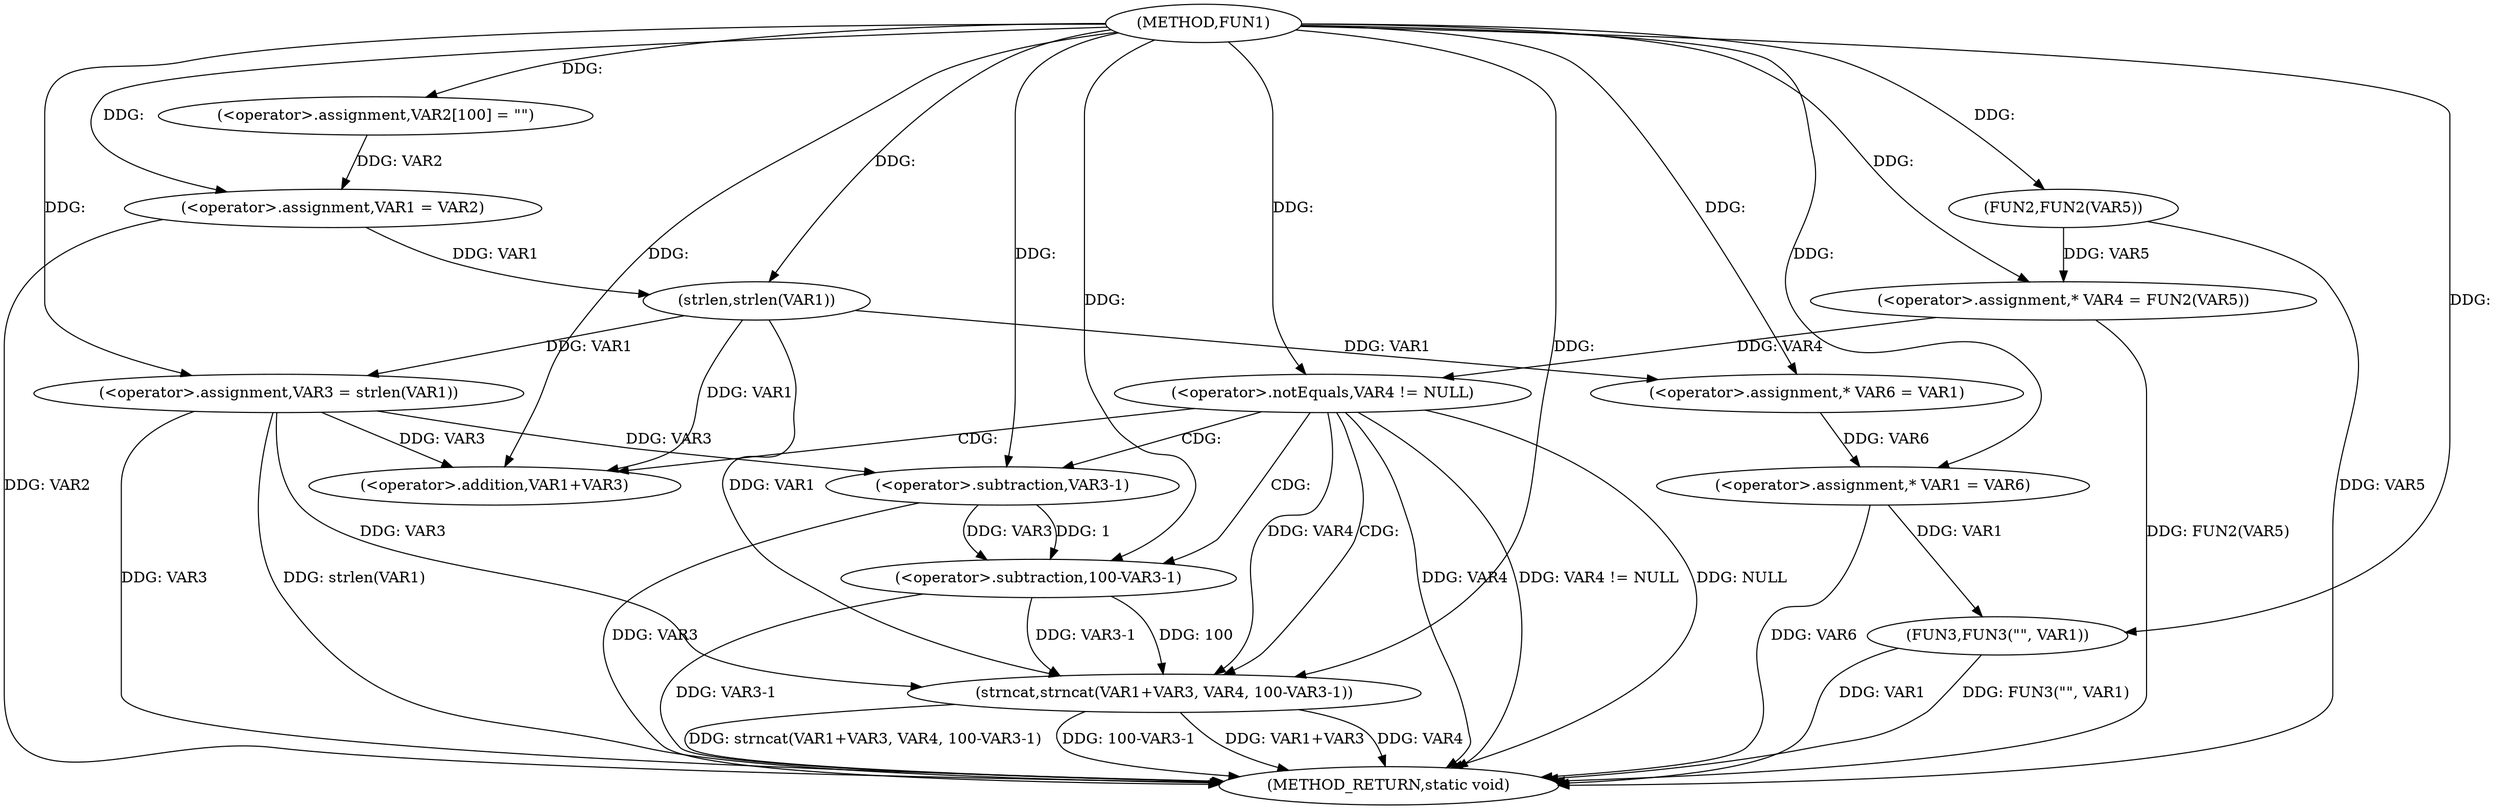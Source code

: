 digraph FUN1 {  
"1000100" [label = "(METHOD,FUN1)" ]
"1000148" [label = "(METHOD_RETURN,static void)" ]
"1000104" [label = "(<operator>.assignment,VAR2[100] = \"\")" ]
"1000107" [label = "(<operator>.assignment,VAR1 = VAR2)" ]
"1000112" [label = "(<operator>.assignment,VAR3 = strlen(VAR1))" ]
"1000114" [label = "(strlen,strlen(VAR1))" ]
"1000117" [label = "(<operator>.assignment,* VAR4 = FUN2(VAR5))" ]
"1000119" [label = "(FUN2,FUN2(VAR5))" ]
"1000122" [label = "(<operator>.notEquals,VAR4 != NULL)" ]
"1000126" [label = "(strncat,strncat(VAR1+VAR3, VAR4, 100-VAR3-1))" ]
"1000127" [label = "(<operator>.addition,VAR1+VAR3)" ]
"1000131" [label = "(<operator>.subtraction,100-VAR3-1)" ]
"1000133" [label = "(<operator>.subtraction,VAR3-1)" ]
"1000138" [label = "(<operator>.assignment,* VAR6 = VAR1)" ]
"1000142" [label = "(<operator>.assignment,* VAR1 = VAR6)" ]
"1000145" [label = "(FUN3,FUN3(\"\", VAR1))" ]
  "1000112" -> "1000148"  [ label = "DDG: strlen(VAR1)"] 
  "1000122" -> "1000148"  [ label = "DDG: VAR4"] 
  "1000126" -> "1000148"  [ label = "DDG: VAR1+VAR3"] 
  "1000117" -> "1000148"  [ label = "DDG: FUN2(VAR5)"] 
  "1000145" -> "1000148"  [ label = "DDG: VAR1"] 
  "1000107" -> "1000148"  [ label = "DDG: VAR2"] 
  "1000126" -> "1000148"  [ label = "DDG: VAR4"] 
  "1000126" -> "1000148"  [ label = "DDG: strncat(VAR1+VAR3, VAR4, 100-VAR3-1)"] 
  "1000142" -> "1000148"  [ label = "DDG: VAR6"] 
  "1000133" -> "1000148"  [ label = "DDG: VAR3"] 
  "1000131" -> "1000148"  [ label = "DDG: VAR3-1"] 
  "1000112" -> "1000148"  [ label = "DDG: VAR3"] 
  "1000119" -> "1000148"  [ label = "DDG: VAR5"] 
  "1000122" -> "1000148"  [ label = "DDG: VAR4 != NULL"] 
  "1000145" -> "1000148"  [ label = "DDG: FUN3(\"\", VAR1)"] 
  "1000126" -> "1000148"  [ label = "DDG: 100-VAR3-1"] 
  "1000122" -> "1000148"  [ label = "DDG: NULL"] 
  "1000100" -> "1000104"  [ label = "DDG: "] 
  "1000104" -> "1000107"  [ label = "DDG: VAR2"] 
  "1000100" -> "1000107"  [ label = "DDG: "] 
  "1000114" -> "1000112"  [ label = "DDG: VAR1"] 
  "1000100" -> "1000112"  [ label = "DDG: "] 
  "1000107" -> "1000114"  [ label = "DDG: VAR1"] 
  "1000100" -> "1000114"  [ label = "DDG: "] 
  "1000119" -> "1000117"  [ label = "DDG: VAR5"] 
  "1000100" -> "1000117"  [ label = "DDG: "] 
  "1000100" -> "1000119"  [ label = "DDG: "] 
  "1000117" -> "1000122"  [ label = "DDG: VAR4"] 
  "1000100" -> "1000122"  [ label = "DDG: "] 
  "1000114" -> "1000126"  [ label = "DDG: VAR1"] 
  "1000100" -> "1000126"  [ label = "DDG: "] 
  "1000112" -> "1000126"  [ label = "DDG: VAR3"] 
  "1000114" -> "1000127"  [ label = "DDG: VAR1"] 
  "1000100" -> "1000127"  [ label = "DDG: "] 
  "1000112" -> "1000127"  [ label = "DDG: VAR3"] 
  "1000122" -> "1000126"  [ label = "DDG: VAR4"] 
  "1000131" -> "1000126"  [ label = "DDG: 100"] 
  "1000131" -> "1000126"  [ label = "DDG: VAR3-1"] 
  "1000100" -> "1000131"  [ label = "DDG: "] 
  "1000133" -> "1000131"  [ label = "DDG: VAR3"] 
  "1000133" -> "1000131"  [ label = "DDG: 1"] 
  "1000100" -> "1000133"  [ label = "DDG: "] 
  "1000112" -> "1000133"  [ label = "DDG: VAR3"] 
  "1000114" -> "1000138"  [ label = "DDG: VAR1"] 
  "1000100" -> "1000138"  [ label = "DDG: "] 
  "1000138" -> "1000142"  [ label = "DDG: VAR6"] 
  "1000100" -> "1000142"  [ label = "DDG: "] 
  "1000100" -> "1000145"  [ label = "DDG: "] 
  "1000142" -> "1000145"  [ label = "DDG: VAR1"] 
  "1000122" -> "1000133"  [ label = "CDG: "] 
  "1000122" -> "1000127"  [ label = "CDG: "] 
  "1000122" -> "1000131"  [ label = "CDG: "] 
  "1000122" -> "1000126"  [ label = "CDG: "] 
}
